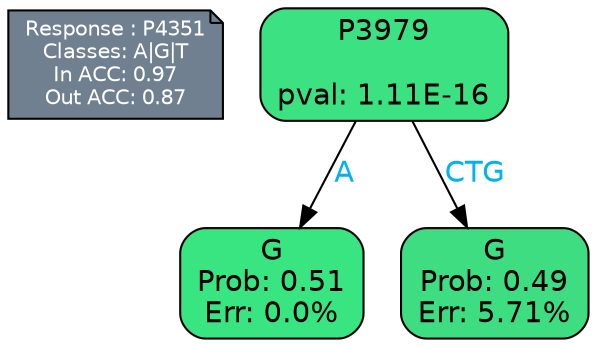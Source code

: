 digraph Tree {
node [shape=box, style="filled, rounded", color="black", fontname=helvetica] ;
graph [ranksep=equally, splines=polylines, bgcolor=transparent, dpi=600] ;
edge [fontname=helvetica] ;
LEGEND [label="Response : P4351
Classes: A|G|T
In ACC: 0.97
Out ACC: 0.87
",shape=note,align=left,style=filled,fillcolor="slategray",fontcolor="white",fontsize=10];1 [label="P3979

pval: 1.11E-16", fillcolor="#3ce181"] ;
2 [label="G
Prob: 0.51
Err: 0.0%", fillcolor="#39e581"] ;
3 [label="G
Prob: 0.49
Err: 5.71%", fillcolor="#3fdd81"] ;
1 -> 2 [label="A",fontcolor=deepskyblue2] ;
1 -> 3 [label="CTG",fontcolor=deepskyblue2] ;
{rank = same; 2;3;}{rank = same; LEGEND;1;}}